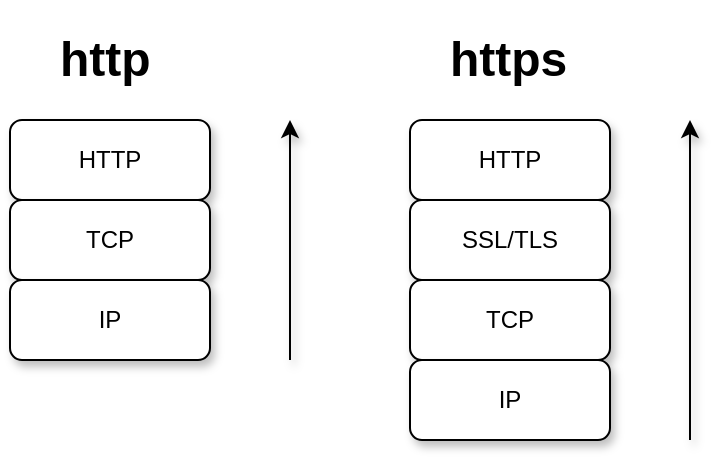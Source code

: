 <mxfile version="13.0.3" type="device"><diagram id="6HGpEy9QF8WlHbb6CyCY" name="Page-1"><mxGraphModel dx="1086" dy="966" grid="1" gridSize="10" guides="1" tooltips="1" connect="1" arrows="1" fold="1" page="1" pageScale="1" pageWidth="827" pageHeight="1169" math="0" shadow="0"><root><mxCell id="0"/><mxCell id="1" parent="0"/><mxCell id="WHGOh9Bm1BC0X0i3hI8s-1" value="HTTP" style="rounded=1;whiteSpace=wrap;html=1;shadow=1;" parent="1" vertex="1"><mxGeometry x="90" y="210" width="100" height="40" as="geometry"/></mxCell><mxCell id="WHGOh9Bm1BC0X0i3hI8s-3" value="TCP" style="rounded=1;whiteSpace=wrap;html=1;shadow=1;" parent="1" vertex="1"><mxGeometry x="90" y="250" width="100" height="40" as="geometry"/></mxCell><mxCell id="WHGOh9Bm1BC0X0i3hI8s-4" value="IP" style="rounded=1;whiteSpace=wrap;html=1;shadow=1;" parent="1" vertex="1"><mxGeometry x="90" y="290" width="100" height="40" as="geometry"/></mxCell><mxCell id="WHGOh9Bm1BC0X0i3hI8s-6" value="&lt;h1&gt;http&lt;/h1&gt;" style="text;html=1;strokeColor=none;fillColor=none;spacing=5;spacingTop=-20;whiteSpace=wrap;overflow=hidden;rounded=0;shadow=1;" parent="1" vertex="1"><mxGeometry x="110" y="160" width="60" height="40" as="geometry"/></mxCell><mxCell id="WHGOh9Bm1BC0X0i3hI8s-7" value="HTTP" style="rounded=1;whiteSpace=wrap;html=1;shadow=1;" parent="1" vertex="1"><mxGeometry x="290" y="210" width="100" height="40" as="geometry"/></mxCell><mxCell id="WHGOh9Bm1BC0X0i3hI8s-8" value="SSL/TLS" style="rounded=1;whiteSpace=wrap;html=1;shadow=1;" parent="1" vertex="1"><mxGeometry x="290" y="250" width="100" height="40" as="geometry"/></mxCell><mxCell id="WHGOh9Bm1BC0X0i3hI8s-9" value="TCP" style="rounded=1;whiteSpace=wrap;html=1;shadow=1;" parent="1" vertex="1"><mxGeometry x="290" y="290" width="100" height="40" as="geometry"/></mxCell><mxCell id="WHGOh9Bm1BC0X0i3hI8s-10" value="&lt;h1&gt;https&lt;/h1&gt;" style="text;html=1;strokeColor=none;fillColor=none;spacing=5;spacingTop=-20;whiteSpace=wrap;overflow=hidden;rounded=0;shadow=1;" parent="1" vertex="1"><mxGeometry x="305" y="160" width="70" height="40" as="geometry"/></mxCell><mxCell id="WHGOh9Bm1BC0X0i3hI8s-11" value="IP" style="rounded=1;whiteSpace=wrap;html=1;shadow=1;" parent="1" vertex="1"><mxGeometry x="290" y="330" width="100" height="40" as="geometry"/></mxCell><mxCell id="WHGOh9Bm1BC0X0i3hI8s-12" value="" style="endArrow=classic;html=1;shadow=1;" parent="1" edge="1"><mxGeometry width="50" height="50" relative="1" as="geometry"><mxPoint x="230" y="330" as="sourcePoint"/><mxPoint x="230" y="210" as="targetPoint"/></mxGeometry></mxCell><mxCell id="WHGOh9Bm1BC0X0i3hI8s-13" value="" style="endArrow=classic;html=1;shadow=1;comic=0;" parent="1" edge="1"><mxGeometry width="50" height="50" relative="1" as="geometry"><mxPoint x="430" y="370" as="sourcePoint"/><mxPoint x="430" y="210" as="targetPoint"/></mxGeometry></mxCell></root></mxGraphModel></diagram></mxfile>